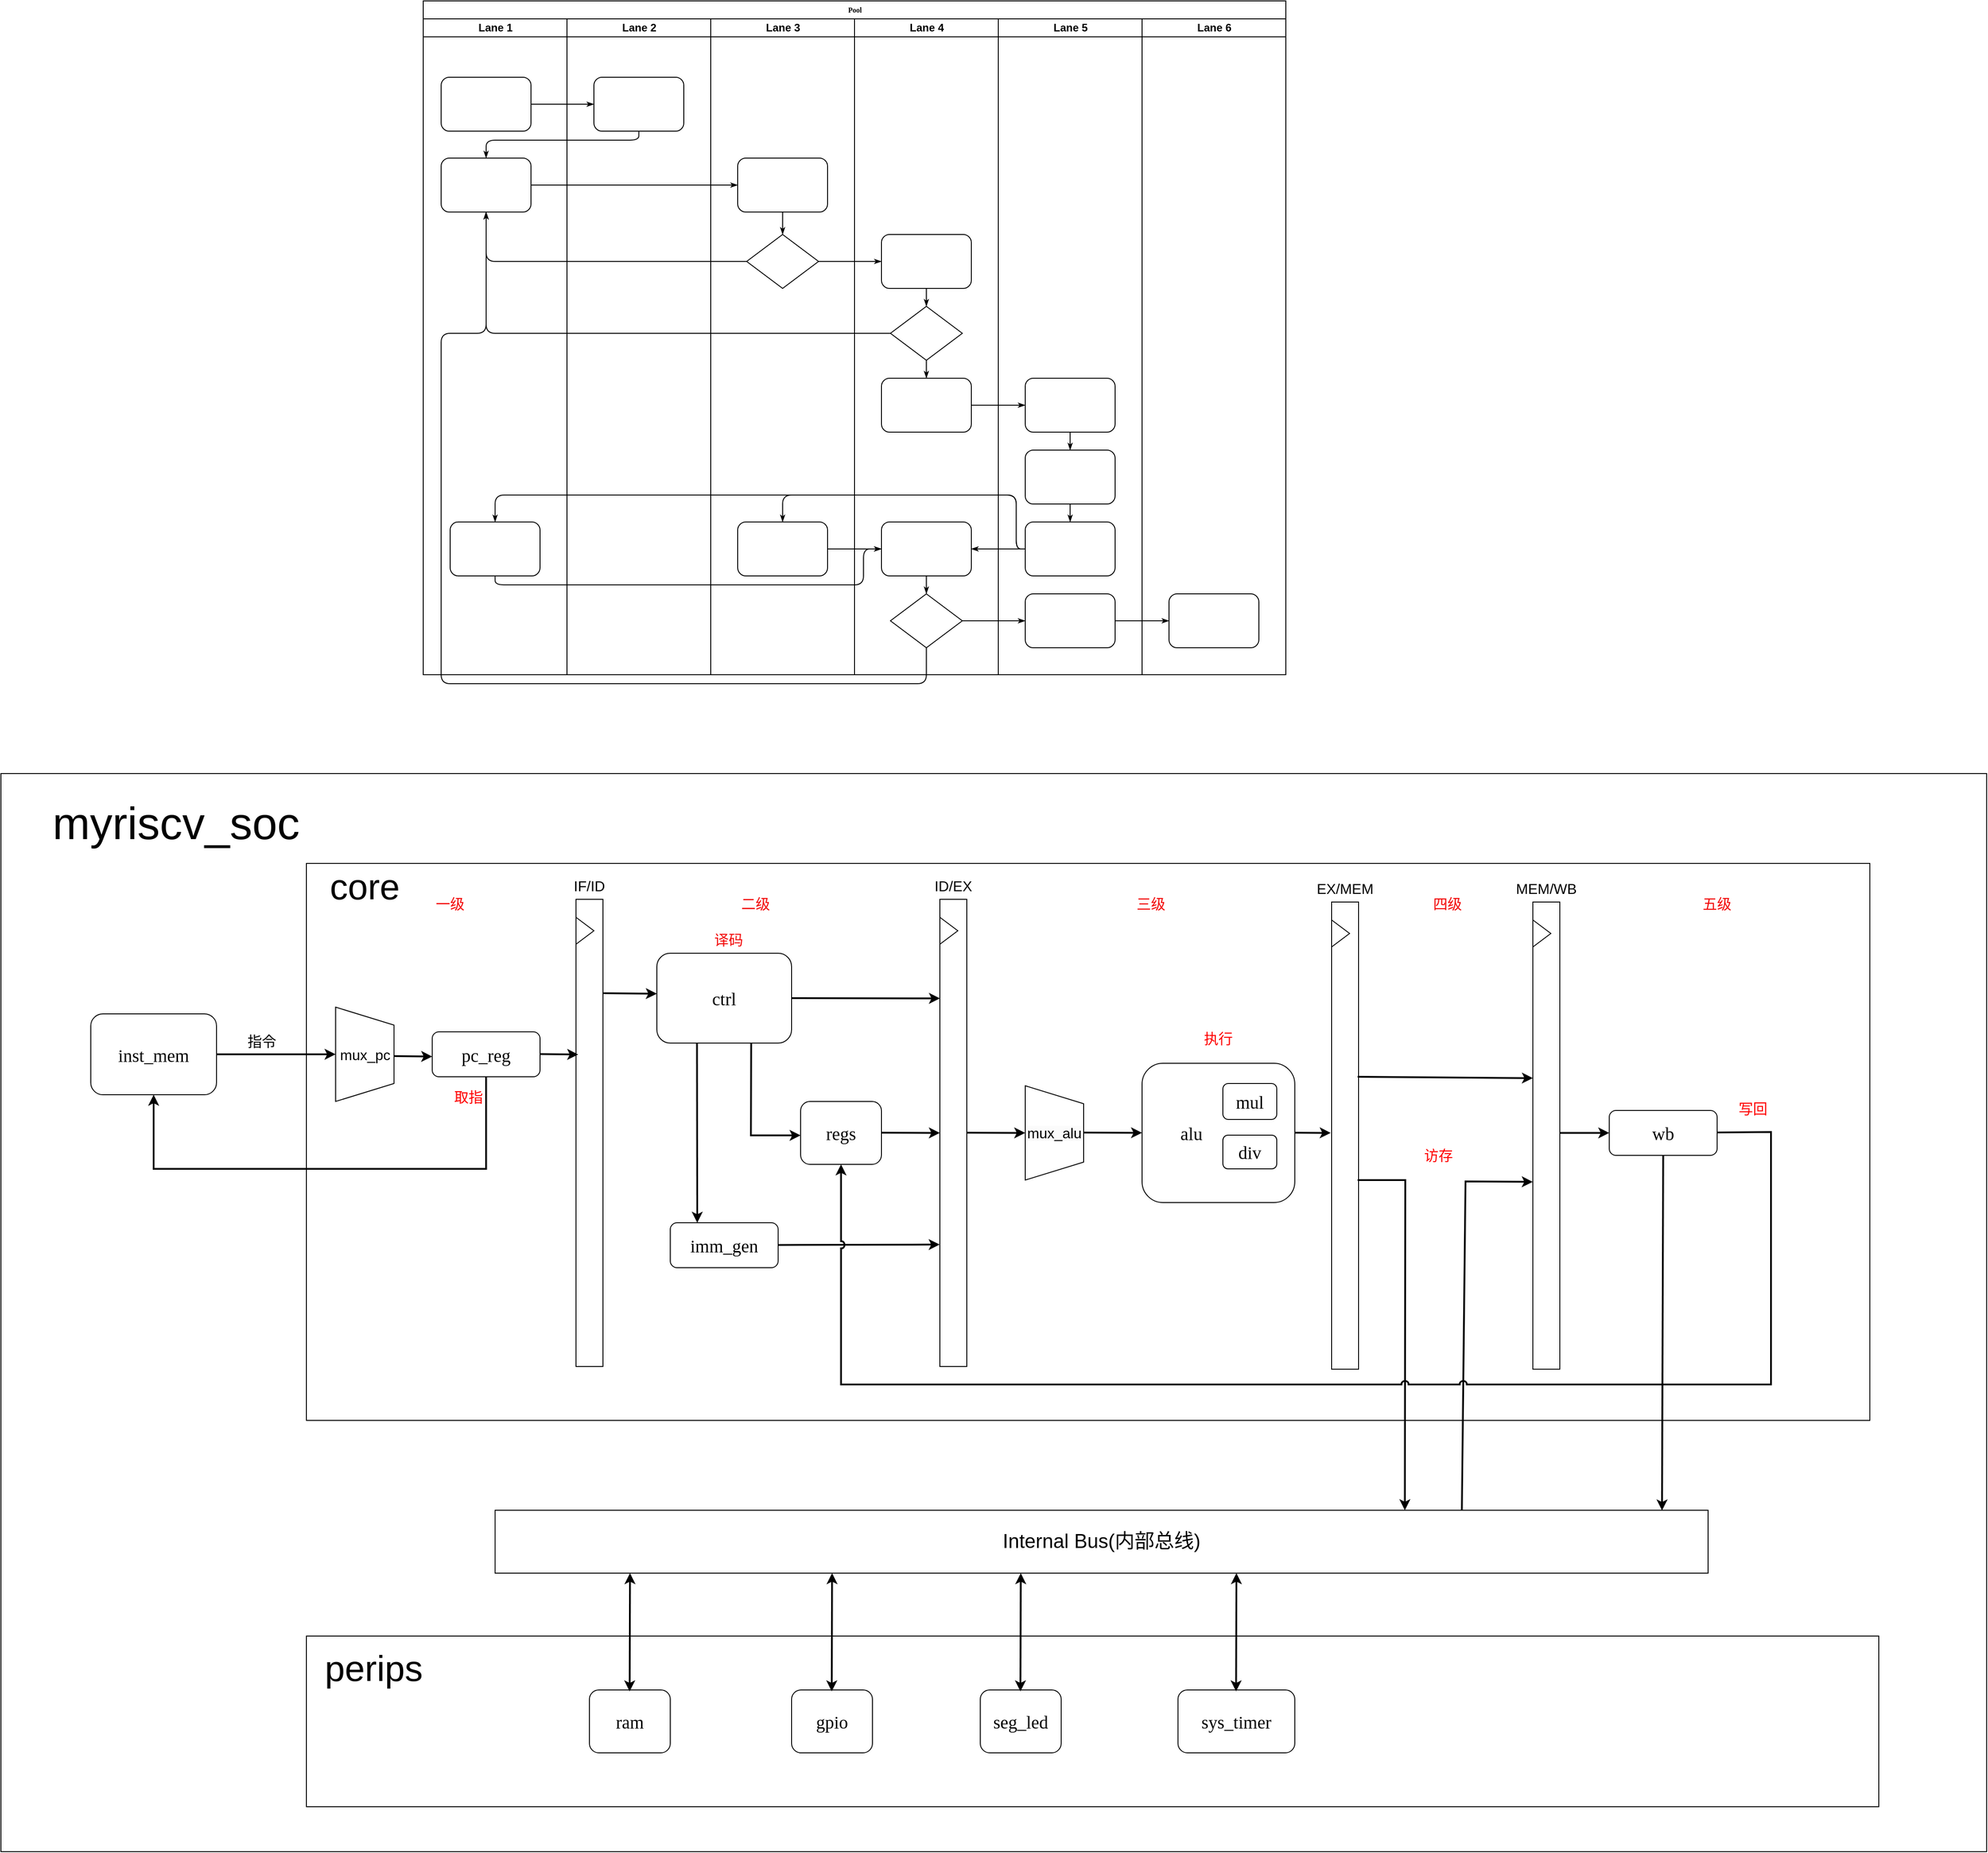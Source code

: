 <mxfile version="26.0.16">
  <diagram name="Page-1" id="74e2e168-ea6b-b213-b513-2b3c1d86103e">
    <mxGraphModel dx="3977" dy="1347" grid="1" gridSize="10" guides="1" tooltips="1" connect="1" arrows="1" fold="1" page="1" pageScale="1" pageWidth="1100" pageHeight="850" background="none" math="0" shadow="0">
      <root>
        <mxCell id="0" />
        <mxCell id="1" parent="0" />
        <mxCell id="OUA0AcJGbYs-MMzuFjE5-98" value="" style="rounded=0;whiteSpace=wrap;html=1;" vertex="1" parent="1">
          <mxGeometry x="-420" y="910" width="2210" height="1200" as="geometry" />
        </mxCell>
        <mxCell id="OUA0AcJGbYs-MMzuFjE5-2" value="" style="rounded=0;whiteSpace=wrap;html=1;" vertex="1" parent="1">
          <mxGeometry x="-80" y="1010" width="1740" height="620" as="geometry" />
        </mxCell>
        <mxCell id="77e6c97f196da883-1" value="Pool" style="swimlane;html=1;childLayout=stackLayout;startSize=20;rounded=0;shadow=0;labelBackgroundColor=none;strokeWidth=1;fontFamily=Verdana;fontSize=8;align=center;" parent="1" vertex="1">
          <mxGeometry x="50" y="50" width="960" height="750" as="geometry" />
        </mxCell>
        <mxCell id="77e6c97f196da883-2" value="Lane 1" style="swimlane;html=1;startSize=20;" parent="77e6c97f196da883-1" vertex="1">
          <mxGeometry y="20" width="160" height="730" as="geometry" />
        </mxCell>
        <mxCell id="77e6c97f196da883-8" value="" style="rounded=1;whiteSpace=wrap;html=1;shadow=0;labelBackgroundColor=none;strokeWidth=1;fontFamily=Verdana;fontSize=8;align=center;" parent="77e6c97f196da883-2" vertex="1">
          <mxGeometry x="20" y="65" width="100" height="60" as="geometry" />
        </mxCell>
        <mxCell id="77e6c97f196da883-9" value="" style="rounded=1;whiteSpace=wrap;html=1;shadow=0;labelBackgroundColor=none;strokeWidth=1;fontFamily=Verdana;fontSize=8;align=center;" parent="77e6c97f196da883-2" vertex="1">
          <mxGeometry x="20" y="155" width="100" height="60" as="geometry" />
        </mxCell>
        <mxCell id="77e6c97f196da883-10" value="" style="rounded=1;whiteSpace=wrap;html=1;shadow=0;labelBackgroundColor=none;strokeWidth=1;fontFamily=Verdana;fontSize=8;align=center;" parent="77e6c97f196da883-2" vertex="1">
          <mxGeometry x="30" y="560" width="100" height="60" as="geometry" />
        </mxCell>
        <mxCell id="77e6c97f196da883-26" style="edgeStyle=orthogonalEdgeStyle;rounded=1;html=1;labelBackgroundColor=none;startArrow=none;startFill=0;startSize=5;endArrow=classicThin;endFill=1;endSize=5;jettySize=auto;orthogonalLoop=1;strokeWidth=1;fontFamily=Verdana;fontSize=8" parent="77e6c97f196da883-1" source="77e6c97f196da883-8" target="77e6c97f196da883-11" edge="1">
          <mxGeometry relative="1" as="geometry" />
        </mxCell>
        <mxCell id="77e6c97f196da883-27" style="edgeStyle=orthogonalEdgeStyle;rounded=1;html=1;labelBackgroundColor=none;startArrow=none;startFill=0;startSize=5;endArrow=classicThin;endFill=1;endSize=5;jettySize=auto;orthogonalLoop=1;strokeWidth=1;fontFamily=Verdana;fontSize=8" parent="77e6c97f196da883-1" source="77e6c97f196da883-11" target="77e6c97f196da883-9" edge="1">
          <mxGeometry relative="1" as="geometry">
            <Array as="points">
              <mxPoint x="240" y="155" />
              <mxPoint x="70" y="155" />
            </Array>
          </mxGeometry>
        </mxCell>
        <mxCell id="77e6c97f196da883-28" style="edgeStyle=orthogonalEdgeStyle;rounded=1;html=1;labelBackgroundColor=none;startArrow=none;startFill=0;startSize=5;endArrow=classicThin;endFill=1;endSize=5;jettySize=auto;orthogonalLoop=1;strokeWidth=1;fontFamily=Verdana;fontSize=8" parent="77e6c97f196da883-1" source="77e6c97f196da883-9" target="77e6c97f196da883-12" edge="1">
          <mxGeometry relative="1" as="geometry" />
        </mxCell>
        <mxCell id="77e6c97f196da883-30" style="edgeStyle=orthogonalEdgeStyle;rounded=1;html=1;labelBackgroundColor=none;startArrow=none;startFill=0;startSize=5;endArrow=classicThin;endFill=1;endSize=5;jettySize=auto;orthogonalLoop=1;strokeWidth=1;fontFamily=Verdana;fontSize=8" parent="77e6c97f196da883-1" source="77e6c97f196da883-13" target="77e6c97f196da883-9" edge="1">
          <mxGeometry relative="1" as="geometry" />
        </mxCell>
        <mxCell id="77e6c97f196da883-31" style="edgeStyle=orthogonalEdgeStyle;rounded=1;html=1;labelBackgroundColor=none;startArrow=none;startFill=0;startSize=5;endArrow=classicThin;endFill=1;endSize=5;jettySize=auto;orthogonalLoop=1;strokeWidth=1;fontFamily=Verdana;fontSize=8" parent="77e6c97f196da883-1" source="77e6c97f196da883-16" target="77e6c97f196da883-9" edge="1">
          <mxGeometry relative="1" as="geometry" />
        </mxCell>
        <mxCell id="77e6c97f196da883-32" style="edgeStyle=orthogonalEdgeStyle;rounded=1;html=1;labelBackgroundColor=none;startArrow=none;startFill=0;startSize=5;endArrow=classicThin;endFill=1;endSize=5;jettySize=auto;orthogonalLoop=1;strokeWidth=1;fontFamily=Verdana;fontSize=8" parent="77e6c97f196da883-1" source="77e6c97f196da883-20" target="77e6c97f196da883-9" edge="1">
          <mxGeometry relative="1" as="geometry">
            <Array as="points">
              <mxPoint x="560" y="760" />
              <mxPoint x="20" y="760" />
              <mxPoint x="20" y="370" />
              <mxPoint x="70" y="370" />
            </Array>
          </mxGeometry>
        </mxCell>
        <mxCell id="77e6c97f196da883-33" style="edgeStyle=orthogonalEdgeStyle;rounded=1;html=1;labelBackgroundColor=none;startArrow=none;startFill=0;startSize=5;endArrow=classicThin;endFill=1;endSize=5;jettySize=auto;orthogonalLoop=1;strokeWidth=1;fontFamily=Verdana;fontSize=8" parent="77e6c97f196da883-1" source="77e6c97f196da883-13" target="77e6c97f196da883-15" edge="1">
          <mxGeometry relative="1" as="geometry" />
        </mxCell>
        <mxCell id="77e6c97f196da883-39" style="edgeStyle=orthogonalEdgeStyle;rounded=1;html=1;labelBackgroundColor=none;startArrow=none;startFill=0;startSize=5;endArrow=classicThin;endFill=1;endSize=5;jettySize=auto;orthogonalLoop=1;strokeWidth=1;fontFamily=Verdana;fontSize=8" parent="77e6c97f196da883-1" source="77e6c97f196da883-20" target="77e6c97f196da883-23" edge="1">
          <mxGeometry relative="1" as="geometry" />
        </mxCell>
        <mxCell id="77e6c97f196da883-40" style="edgeStyle=orthogonalEdgeStyle;rounded=1;html=1;labelBackgroundColor=none;startArrow=none;startFill=0;startSize=5;endArrow=classicThin;endFill=1;endSize=5;jettySize=auto;orthogonalLoop=1;strokeWidth=1;fontFamily=Verdana;fontSize=8" parent="77e6c97f196da883-1" source="77e6c97f196da883-23" target="77e6c97f196da883-24" edge="1">
          <mxGeometry relative="1" as="geometry" />
        </mxCell>
        <mxCell id="107ba76e4e335f99-1" style="edgeStyle=orthogonalEdgeStyle;rounded=1;html=1;labelBackgroundColor=none;startArrow=none;startFill=0;startSize=5;endArrow=classicThin;endFill=1;endSize=5;jettySize=auto;orthogonalLoop=1;strokeWidth=1;fontFamily=Verdana;fontSize=8" parent="77e6c97f196da883-1" source="77e6c97f196da883-17" target="77e6c97f196da883-18" edge="1">
          <mxGeometry relative="1" as="geometry" />
        </mxCell>
        <mxCell id="107ba76e4e335f99-2" style="edgeStyle=orthogonalEdgeStyle;rounded=1;html=1;labelBackgroundColor=none;startArrow=none;startFill=0;startSize=5;endArrow=classicThin;endFill=1;endSize=5;jettySize=auto;orthogonalLoop=1;strokeWidth=1;fontFamily=Verdana;fontSize=8" parent="77e6c97f196da883-1" source="77e6c97f196da883-22" target="77e6c97f196da883-14" edge="1">
          <mxGeometry relative="1" as="geometry">
            <Array as="points">
              <mxPoint x="660" y="610" />
              <mxPoint x="660" y="550" />
              <mxPoint x="400" y="550" />
            </Array>
          </mxGeometry>
        </mxCell>
        <mxCell id="107ba76e4e335f99-3" style="edgeStyle=orthogonalEdgeStyle;rounded=1;html=1;labelBackgroundColor=none;startArrow=none;startFill=0;startSize=5;endArrow=classicThin;endFill=1;endSize=5;jettySize=auto;orthogonalLoop=1;strokeColor=#000000;strokeWidth=1;fontFamily=Verdana;fontSize=8;fontColor=#000000;" parent="77e6c97f196da883-1" source="77e6c97f196da883-22" target="77e6c97f196da883-19" edge="1">
          <mxGeometry relative="1" as="geometry" />
        </mxCell>
        <mxCell id="107ba76e4e335f99-4" style="edgeStyle=orthogonalEdgeStyle;rounded=1;html=1;labelBackgroundColor=none;startArrow=none;startFill=0;startSize=5;endArrow=classicThin;endFill=1;endSize=5;jettySize=auto;orthogonalLoop=1;strokeWidth=1;fontFamily=Verdana;fontSize=8" parent="77e6c97f196da883-1" source="77e6c97f196da883-22" target="77e6c97f196da883-10" edge="1">
          <mxGeometry relative="1" as="geometry">
            <Array as="points">
              <mxPoint x="660" y="610" />
              <mxPoint x="660" y="550" />
              <mxPoint x="80" y="550" />
            </Array>
          </mxGeometry>
        </mxCell>
        <mxCell id="107ba76e4e335f99-5" style="edgeStyle=orthogonalEdgeStyle;rounded=1;html=1;labelBackgroundColor=none;startArrow=none;startFill=0;startSize=5;endArrow=classicThin;endFill=1;endSize=5;jettySize=auto;orthogonalLoop=1;strokeWidth=1;fontFamily=Verdana;fontSize=8" parent="77e6c97f196da883-1" source="77e6c97f196da883-10" target="77e6c97f196da883-19" edge="1">
          <mxGeometry relative="1" as="geometry">
            <Array as="points">
              <mxPoint x="80" y="650" />
              <mxPoint x="490" y="650" />
              <mxPoint x="490" y="610" />
            </Array>
          </mxGeometry>
        </mxCell>
        <mxCell id="107ba76e4e335f99-6" style="edgeStyle=orthogonalEdgeStyle;rounded=1;html=1;labelBackgroundColor=none;startArrow=none;startFill=0;startSize=5;endArrow=classicThin;endFill=1;endSize=5;jettySize=auto;orthogonalLoop=1;strokeWidth=1;fontFamily=Verdana;fontSize=8" parent="77e6c97f196da883-1" source="77e6c97f196da883-14" target="77e6c97f196da883-19" edge="1">
          <mxGeometry relative="1" as="geometry" />
        </mxCell>
        <mxCell id="77e6c97f196da883-3" value="Lane 2" style="swimlane;html=1;startSize=20;" parent="77e6c97f196da883-1" vertex="1">
          <mxGeometry x="160" y="20" width="160" height="730" as="geometry" />
        </mxCell>
        <mxCell id="77e6c97f196da883-11" value="" style="rounded=1;whiteSpace=wrap;html=1;shadow=0;labelBackgroundColor=none;strokeWidth=1;fontFamily=Verdana;fontSize=8;align=center;" parent="77e6c97f196da883-3" vertex="1">
          <mxGeometry x="30" y="65" width="100" height="60" as="geometry" />
        </mxCell>
        <mxCell id="77e6c97f196da883-4" value="Lane 3" style="swimlane;html=1;startSize=20;" parent="77e6c97f196da883-1" vertex="1">
          <mxGeometry x="320" y="20" width="160" height="730" as="geometry" />
        </mxCell>
        <mxCell id="77e6c97f196da883-12" value="" style="rounded=1;whiteSpace=wrap;html=1;shadow=0;labelBackgroundColor=none;strokeWidth=1;fontFamily=Verdana;fontSize=8;align=center;" parent="77e6c97f196da883-4" vertex="1">
          <mxGeometry x="30" y="155" width="100" height="60" as="geometry" />
        </mxCell>
        <mxCell id="77e6c97f196da883-13" value="" style="rhombus;whiteSpace=wrap;html=1;rounded=0;shadow=0;labelBackgroundColor=none;strokeWidth=1;fontFamily=Verdana;fontSize=8;align=center;" parent="77e6c97f196da883-4" vertex="1">
          <mxGeometry x="40" y="240" width="80" height="60" as="geometry" />
        </mxCell>
        <mxCell id="77e6c97f196da883-14" value="" style="rounded=1;whiteSpace=wrap;html=1;shadow=0;labelBackgroundColor=none;strokeWidth=1;fontFamily=Verdana;fontSize=8;align=center;" parent="77e6c97f196da883-4" vertex="1">
          <mxGeometry x="30" y="560" width="100" height="60" as="geometry" />
        </mxCell>
        <mxCell id="77e6c97f196da883-29" style="edgeStyle=orthogonalEdgeStyle;rounded=1;html=1;labelBackgroundColor=none;startArrow=none;startFill=0;startSize=5;endArrow=classicThin;endFill=1;endSize=5;jettySize=auto;orthogonalLoop=1;strokeWidth=1;fontFamily=Verdana;fontSize=8" parent="77e6c97f196da883-4" source="77e6c97f196da883-12" target="77e6c97f196da883-13" edge="1">
          <mxGeometry relative="1" as="geometry" />
        </mxCell>
        <mxCell id="77e6c97f196da883-5" value="Lane 4" style="swimlane;html=1;startSize=20;" parent="77e6c97f196da883-1" vertex="1">
          <mxGeometry x="480" y="20" width="160" height="730" as="geometry" />
        </mxCell>
        <mxCell id="77e6c97f196da883-15" value="" style="rounded=1;whiteSpace=wrap;html=1;shadow=0;labelBackgroundColor=none;strokeWidth=1;fontFamily=Verdana;fontSize=8;align=center;" parent="77e6c97f196da883-5" vertex="1">
          <mxGeometry x="30" y="240" width="100" height="60" as="geometry" />
        </mxCell>
        <mxCell id="77e6c97f196da883-16" value="" style="rhombus;whiteSpace=wrap;html=1;rounded=0;shadow=0;labelBackgroundColor=none;strokeWidth=1;fontFamily=Verdana;fontSize=8;align=center;" parent="77e6c97f196da883-5" vertex="1">
          <mxGeometry x="40" y="320" width="80" height="60" as="geometry" />
        </mxCell>
        <mxCell id="77e6c97f196da883-17" value="" style="rounded=1;whiteSpace=wrap;html=1;shadow=0;labelBackgroundColor=none;strokeWidth=1;fontFamily=Verdana;fontSize=8;align=center;" parent="77e6c97f196da883-5" vertex="1">
          <mxGeometry x="30" y="400" width="100" height="60" as="geometry" />
        </mxCell>
        <mxCell id="77e6c97f196da883-19" value="" style="rounded=1;whiteSpace=wrap;html=1;shadow=0;labelBackgroundColor=none;strokeWidth=1;fontFamily=Verdana;fontSize=8;align=center;" parent="77e6c97f196da883-5" vertex="1">
          <mxGeometry x="30" y="560" width="100" height="60" as="geometry" />
        </mxCell>
        <mxCell id="77e6c97f196da883-20" value="" style="rhombus;whiteSpace=wrap;html=1;rounded=0;shadow=0;labelBackgroundColor=none;strokeWidth=1;fontFamily=Verdana;fontSize=8;align=center;" parent="77e6c97f196da883-5" vertex="1">
          <mxGeometry x="40" y="640" width="80" height="60" as="geometry" />
        </mxCell>
        <mxCell id="77e6c97f196da883-34" style="edgeStyle=orthogonalEdgeStyle;rounded=1;html=1;labelBackgroundColor=none;startArrow=none;startFill=0;startSize=5;endArrow=classicThin;endFill=1;endSize=5;jettySize=auto;orthogonalLoop=1;strokeColor=#000000;strokeWidth=1;fontFamily=Verdana;fontSize=8;fontColor=#000000;" parent="77e6c97f196da883-5" source="77e6c97f196da883-15" target="77e6c97f196da883-16" edge="1">
          <mxGeometry relative="1" as="geometry" />
        </mxCell>
        <mxCell id="77e6c97f196da883-35" style="edgeStyle=orthogonalEdgeStyle;rounded=1;html=1;labelBackgroundColor=none;startArrow=none;startFill=0;startSize=5;endArrow=classicThin;endFill=1;endSize=5;jettySize=auto;orthogonalLoop=1;strokeWidth=1;fontFamily=Verdana;fontSize=8" parent="77e6c97f196da883-5" source="77e6c97f196da883-16" target="77e6c97f196da883-17" edge="1">
          <mxGeometry relative="1" as="geometry" />
        </mxCell>
        <mxCell id="77e6c97f196da883-36" style="edgeStyle=orthogonalEdgeStyle;rounded=1;html=1;labelBackgroundColor=none;startArrow=none;startFill=0;startSize=5;endArrow=classicThin;endFill=1;endSize=5;jettySize=auto;orthogonalLoop=1;strokeWidth=1;fontFamily=Verdana;fontSize=8" parent="77e6c97f196da883-5" source="77e6c97f196da883-19" target="77e6c97f196da883-20" edge="1">
          <mxGeometry relative="1" as="geometry" />
        </mxCell>
        <mxCell id="77e6c97f196da883-6" value="Lane 5" style="swimlane;html=1;startSize=20;" parent="77e6c97f196da883-1" vertex="1">
          <mxGeometry x="640" y="20" width="160" height="730" as="geometry" />
        </mxCell>
        <mxCell id="77e6c97f196da883-18" value="" style="rounded=1;whiteSpace=wrap;html=1;shadow=0;labelBackgroundColor=none;strokeWidth=1;fontFamily=Verdana;fontSize=8;align=center;" parent="77e6c97f196da883-6" vertex="1">
          <mxGeometry x="30" y="400" width="100" height="60" as="geometry" />
        </mxCell>
        <mxCell id="77e6c97f196da883-21" value="" style="rounded=1;whiteSpace=wrap;html=1;shadow=0;labelBackgroundColor=none;strokeWidth=1;fontFamily=Verdana;fontSize=8;align=center;" parent="77e6c97f196da883-6" vertex="1">
          <mxGeometry x="30" y="480" width="100" height="60" as="geometry" />
        </mxCell>
        <mxCell id="77e6c97f196da883-22" value="" style="rounded=1;whiteSpace=wrap;html=1;shadow=0;labelBackgroundColor=none;strokeWidth=1;fontFamily=Verdana;fontSize=8;align=center;" parent="77e6c97f196da883-6" vertex="1">
          <mxGeometry x="30" y="560" width="100" height="60" as="geometry" />
        </mxCell>
        <mxCell id="77e6c97f196da883-23" value="" style="rounded=1;whiteSpace=wrap;html=1;shadow=0;labelBackgroundColor=none;strokeWidth=1;fontFamily=Verdana;fontSize=8;align=center;" parent="77e6c97f196da883-6" vertex="1">
          <mxGeometry x="30" y="640" width="100" height="60" as="geometry" />
        </mxCell>
        <mxCell id="77e6c97f196da883-37" style="edgeStyle=orthogonalEdgeStyle;rounded=1;html=1;labelBackgroundColor=none;startArrow=none;startFill=0;startSize=5;endArrow=classicThin;endFill=1;endSize=5;jettySize=auto;orthogonalLoop=1;strokeWidth=1;fontFamily=Verdana;fontSize=8" parent="77e6c97f196da883-6" source="77e6c97f196da883-18" target="77e6c97f196da883-21" edge="1">
          <mxGeometry relative="1" as="geometry" />
        </mxCell>
        <mxCell id="77e6c97f196da883-38" style="edgeStyle=orthogonalEdgeStyle;rounded=1;html=1;labelBackgroundColor=none;startArrow=none;startFill=0;startSize=5;endArrow=classicThin;endFill=1;endSize=5;jettySize=auto;orthogonalLoop=1;strokeWidth=1;fontFamily=Verdana;fontSize=8" parent="77e6c97f196da883-6" source="77e6c97f196da883-21" target="77e6c97f196da883-22" edge="1">
          <mxGeometry relative="1" as="geometry" />
        </mxCell>
        <mxCell id="77e6c97f196da883-7" value="Lane 6" style="swimlane;html=1;startSize=20;" parent="77e6c97f196da883-1" vertex="1">
          <mxGeometry x="800" y="20" width="160" height="730" as="geometry" />
        </mxCell>
        <mxCell id="77e6c97f196da883-24" value="" style="rounded=1;whiteSpace=wrap;html=1;shadow=0;labelBackgroundColor=none;strokeWidth=1;fontFamily=Verdana;fontSize=8;align=center;" parent="77e6c97f196da883-7" vertex="1">
          <mxGeometry x="30" y="640" width="100" height="60" as="geometry" />
        </mxCell>
        <mxCell id="OUA0AcJGbYs-MMzuFjE5-1" value="&lt;font style=&quot;font-size: 20px;&quot;&gt;alu&amp;nbsp; &amp;nbsp; &amp;nbsp; &amp;nbsp; &amp;nbsp; &amp;nbsp;&amp;nbsp;&lt;/font&gt;" style="rounded=1;whiteSpace=wrap;html=1;shadow=0;labelBackgroundColor=none;strokeWidth=1;fontFamily=Verdana;fontSize=8;align=center;" vertex="1" parent="1">
          <mxGeometry x="850" y="1232.5" width="170" height="155" as="geometry" />
        </mxCell>
        <mxCell id="OUA0AcJGbYs-MMzuFjE5-3" value="&lt;font&gt;core&lt;/font&gt;" style="text;html=1;align=center;verticalAlign=middle;whiteSpace=wrap;rounded=0;fontSize=40;" vertex="1" parent="1">
          <mxGeometry x="-70" y="1020" width="110" height="30" as="geometry" />
        </mxCell>
        <mxCell id="OUA0AcJGbYs-MMzuFjE5-4" value="&lt;font style=&quot;font-size: 20px;&quot;&gt;ctrl&lt;/font&gt;" style="rounded=1;whiteSpace=wrap;html=1;shadow=0;labelBackgroundColor=none;strokeWidth=1;fontFamily=Verdana;fontSize=8;align=center;" vertex="1" parent="1">
          <mxGeometry x="310" y="1110" width="150" height="100" as="geometry" />
        </mxCell>
        <mxCell id="OUA0AcJGbYs-MMzuFjE5-5" value="&lt;font style=&quot;font-size: 20px;&quot;&gt;imm_gen&lt;/font&gt;" style="rounded=1;whiteSpace=wrap;html=1;shadow=0;labelBackgroundColor=none;strokeWidth=1;fontFamily=Verdana;fontSize=8;align=center;" vertex="1" parent="1">
          <mxGeometry x="325" y="1410" width="120" height="50" as="geometry" />
        </mxCell>
        <mxCell id="OUA0AcJGbYs-MMzuFjE5-6" value="&lt;font style=&quot;font-size: 20px;&quot;&gt;inst_mem&lt;/font&gt;" style="rounded=1;whiteSpace=wrap;html=1;shadow=0;labelBackgroundColor=none;strokeWidth=1;fontFamily=Verdana;fontSize=8;align=center;" vertex="1" parent="1">
          <mxGeometry x="-320" y="1177.5" width="140" height="90" as="geometry" />
        </mxCell>
        <mxCell id="OUA0AcJGbYs-MMzuFjE5-7" value="&lt;font style=&quot;font-size: 20px;&quot;&gt;pc_reg&lt;/font&gt;" style="rounded=1;whiteSpace=wrap;html=1;shadow=0;labelBackgroundColor=none;strokeWidth=1;fontFamily=Verdana;fontSize=8;align=center;" vertex="1" parent="1">
          <mxGeometry x="60" y="1197.5" width="120" height="50" as="geometry" />
        </mxCell>
        <mxCell id="OUA0AcJGbYs-MMzuFjE5-8" value="&lt;font style=&quot;font-size: 20px;&quot;&gt;regs&lt;/font&gt;" style="rounded=1;whiteSpace=wrap;html=1;shadow=0;labelBackgroundColor=none;strokeWidth=1;fontFamily=Verdana;fontSize=8;align=center;" vertex="1" parent="1">
          <mxGeometry x="470" y="1275" width="90" height="70" as="geometry" />
        </mxCell>
        <mxCell id="OUA0AcJGbYs-MMzuFjE5-9" value="&lt;font style=&quot;font-size: 20px;&quot;&gt;wb&lt;/font&gt;" style="rounded=1;whiteSpace=wrap;html=1;shadow=0;labelBackgroundColor=none;strokeWidth=1;fontFamily=Verdana;fontSize=8;align=center;" vertex="1" parent="1">
          <mxGeometry x="1370" y="1285" width="120" height="50" as="geometry" />
        </mxCell>
        <mxCell id="OUA0AcJGbYs-MMzuFjE5-11" value="&lt;font style=&quot;font-size: 16px;&quot;&gt;&lt;span style=&quot;color: rgb(0, 0, 0); font-family: Helvetica; font-style: normal; font-variant-ligatures: normal; font-variant-caps: normal; font-weight: 400; letter-spacing: normal; orphans: 2; text-align: center; text-indent: 0px; text-transform: none; widows: 2; word-spacing: 0px; -webkit-text-stroke-width: 0px; white-space: normal; text-decoration-thickness: initial; text-decoration-style: initial; text-decoration-color: initial; float: none; display: inline !important;&quot;&gt;mux_pc&lt;/span&gt;&lt;/font&gt;" style="shape=trapezoid;perimeter=trapezoidPerimeter;whiteSpace=wrap;html=1;fixedSize=1;direction=south;" vertex="1" parent="1">
          <mxGeometry x="-47.5" y="1170" width="65" height="105" as="geometry" />
        </mxCell>
        <mxCell id="OUA0AcJGbYs-MMzuFjE5-12" value="&lt;font style=&quot;font-size: 16px;&quot;&gt;&lt;span style=&quot;color: rgb(0, 0, 0); font-family: Helvetica; font-style: normal; font-variant-ligatures: normal; font-variant-caps: normal; font-weight: 400; letter-spacing: normal; orphans: 2; text-align: center; text-indent: 0px; text-transform: none; widows: 2; word-spacing: 0px; -webkit-text-stroke-width: 0px; white-space: normal; background-color: rgb(251, 251, 251); text-decoration-thickness: initial; text-decoration-style: initial; text-decoration-color: initial; float: none; display: inline !important;&quot;&gt;mux_alu&lt;/span&gt;&lt;/font&gt;" style="shape=trapezoid;perimeter=trapezoidPerimeter;whiteSpace=wrap;html=1;fixedSize=1;direction=south;" vertex="1" parent="1">
          <mxGeometry x="720" y="1257.5" width="65" height="105" as="geometry" />
        </mxCell>
        <mxCell id="OUA0AcJGbYs-MMzuFjE5-15" value="&lt;font style=&quot;font-size: 20px;&quot;&gt;mul&lt;/font&gt;" style="rounded=1;whiteSpace=wrap;html=1;shadow=0;labelBackgroundColor=none;strokeWidth=1;fontFamily=Verdana;fontSize=8;align=center;" vertex="1" parent="1">
          <mxGeometry x="940" y="1255" width="60" height="40" as="geometry" />
        </mxCell>
        <mxCell id="OUA0AcJGbYs-MMzuFjE5-16" value="&lt;font style=&quot;font-size: 20px;&quot;&gt;div&lt;/font&gt;" style="rounded=1;whiteSpace=wrap;html=1;shadow=0;labelBackgroundColor=none;strokeWidth=1;fontFamily=Verdana;fontSize=8;align=center;" vertex="1" parent="1">
          <mxGeometry x="940" y="1312.5" width="60" height="37.5" as="geometry" />
        </mxCell>
        <mxCell id="OUA0AcJGbYs-MMzuFjE5-31" value="" style="endArrow=none;html=1;rounded=0;verticalAlign=bottom;fillColor=none;labelBackgroundColor=none;strokeWidth=2;endFill=0;exitX=0.5;exitY=1;exitDx=0;exitDy=0;entryX=0.5;entryY=1;entryDx=0;entryDy=0;startArrow=classic;startFill=1;" edge="1" parent="1" source="OUA0AcJGbYs-MMzuFjE5-6" target="OUA0AcJGbYs-MMzuFjE5-7">
          <mxGeometry width="50" height="50" relative="1" as="geometry">
            <mxPoint x="-220" y="1390.43" as="sourcePoint" />
            <mxPoint x="117" y="1349" as="targetPoint" />
            <mxPoint as="offset" />
            <Array as="points">
              <mxPoint x="-250" y="1350" />
              <mxPoint x="120" y="1350" />
            </Array>
          </mxGeometry>
        </mxCell>
        <mxCell id="OUA0AcJGbYs-MMzuFjE5-32" value="&lt;font style=&quot;color: rgb(255, 0, 0);&quot;&gt;取指&lt;/font&gt;" style="edgeLabel;html=1;align=center;verticalAlign=middle;resizable=0;points=[];fontSize=16;" vertex="1" connectable="0" parent="OUA0AcJGbYs-MMzuFjE5-31">
          <mxGeometry x="0.22" relative="1" as="geometry">
            <mxPoint x="94" y="-80" as="offset" />
          </mxGeometry>
        </mxCell>
        <mxCell id="OUA0AcJGbYs-MMzuFjE5-33" value="" style="endArrow=none;html=1;rounded=0;verticalAlign=bottom;fillColor=none;labelBackgroundColor=none;strokeWidth=2;endFill=0;exitX=0.5;exitY=1;exitDx=0;exitDy=0;entryX=1;entryY=0.5;entryDx=0;entryDy=0;startArrow=classic;startFill=1;" edge="1" parent="1" source="OUA0AcJGbYs-MMzuFjE5-11" target="OUA0AcJGbYs-MMzuFjE5-6">
          <mxGeometry width="50" height="50" relative="1" as="geometry">
            <mxPoint x="-240" y="1278" as="sourcePoint" />
            <mxPoint x="130" y="1258" as="targetPoint" />
            <mxPoint as="offset" />
            <Array as="points" />
          </mxGeometry>
        </mxCell>
        <mxCell id="OUA0AcJGbYs-MMzuFjE5-37" value="&lt;font style=&quot;font-size: 16px;&quot;&gt;指令&lt;/font&gt;" style="edgeLabel;html=1;align=center;verticalAlign=middle;resizable=0;points=[];" vertex="1" connectable="0" parent="OUA0AcJGbYs-MMzuFjE5-33">
          <mxGeometry x="0.411" relative="1" as="geometry">
            <mxPoint x="11" y="-15" as="offset" />
          </mxGeometry>
        </mxCell>
        <mxCell id="OUA0AcJGbYs-MMzuFjE5-35" value="" style="endArrow=none;html=1;rounded=0;verticalAlign=bottom;fillColor=none;labelBackgroundColor=none;strokeWidth=2;endFill=0;entryX=1;entryY=0.5;entryDx=0;entryDy=0;startArrow=classic;startFill=1;" edge="1" parent="1">
          <mxGeometry width="50" height="50" relative="1" as="geometry">
            <mxPoint x="60" y="1225" as="sourcePoint" />
            <mxPoint x="17.5" y="1224.52" as="targetPoint" />
            <mxPoint as="offset" />
            <Array as="points" />
          </mxGeometry>
        </mxCell>
        <mxCell id="OUA0AcJGbYs-MMzuFjE5-39" value="" style="group" vertex="1" connectable="0" parent="1">
          <mxGeometry x="205" y="1020" width="60" height="550" as="geometry" />
        </mxCell>
        <mxCell id="OUA0AcJGbYs-MMzuFjE5-21" value="" style="group" vertex="1" connectable="0" parent="OUA0AcJGbYs-MMzuFjE5-39">
          <mxGeometry x="15" y="30" width="30" height="520" as="geometry" />
        </mxCell>
        <mxCell id="OUA0AcJGbYs-MMzuFjE5-18" value="" style="rounded=0;whiteSpace=wrap;html=1;" vertex="1" parent="OUA0AcJGbYs-MMzuFjE5-21">
          <mxGeometry width="30" height="520" as="geometry" />
        </mxCell>
        <mxCell id="OUA0AcJGbYs-MMzuFjE5-19" value="" style="triangle;whiteSpace=wrap;html=1;" vertex="1" parent="OUA0AcJGbYs-MMzuFjE5-21">
          <mxGeometry y="20" width="20" height="30" as="geometry" />
        </mxCell>
        <mxCell id="OUA0AcJGbYs-MMzuFjE5-38" value="&lt;font style=&quot;font-size: 16px;&quot;&gt;IF/ID&lt;/font&gt;" style="text;html=1;align=center;verticalAlign=middle;whiteSpace=wrap;rounded=0;" vertex="1" parent="OUA0AcJGbYs-MMzuFjE5-39">
          <mxGeometry width="60" height="30" as="geometry" />
        </mxCell>
        <mxCell id="OUA0AcJGbYs-MMzuFjE5-40" value="" style="endArrow=none;html=1;rounded=0;verticalAlign=bottom;fillColor=none;labelBackgroundColor=none;strokeWidth=2;endFill=0;entryX=1;entryY=0.5;entryDx=0;entryDy=0;startArrow=classic;startFill=1;" edge="1" parent="1">
          <mxGeometry width="50" height="50" relative="1" as="geometry">
            <mxPoint x="222.5" y="1222.74" as="sourcePoint" />
            <mxPoint x="180" y="1222.26" as="targetPoint" />
            <mxPoint as="offset" />
            <Array as="points" />
          </mxGeometry>
        </mxCell>
        <mxCell id="OUA0AcJGbYs-MMzuFjE5-41" value="" style="endArrow=none;html=1;rounded=0;verticalAlign=bottom;fillColor=none;labelBackgroundColor=none;strokeWidth=2;endFill=0;entryX=1.022;entryY=0.201;entryDx=0;entryDy=0;startArrow=classic;startFill=1;entryPerimeter=0;" edge="1" parent="1" target="OUA0AcJGbYs-MMzuFjE5-18">
          <mxGeometry width="50" height="50" relative="1" as="geometry">
            <mxPoint x="310" y="1155.06" as="sourcePoint" />
            <mxPoint x="267.5" y="1154.58" as="targetPoint" />
            <mxPoint as="offset" />
            <Array as="points" />
          </mxGeometry>
        </mxCell>
        <mxCell id="OUA0AcJGbYs-MMzuFjE5-43" value="" style="endArrow=none;html=1;rounded=0;verticalAlign=bottom;fillColor=none;labelBackgroundColor=none;strokeWidth=2;endFill=0;entryX=0.298;entryY=0.995;entryDx=0;entryDy=0;startArrow=classic;startFill=1;entryPerimeter=0;exitX=0.25;exitY=0;exitDx=0;exitDy=0;" edge="1" parent="1" source="OUA0AcJGbYs-MMzuFjE5-5" target="OUA0AcJGbYs-MMzuFjE5-4">
          <mxGeometry width="50" height="50" relative="1" as="geometry">
            <mxPoint x="382.5" y="1300.48" as="sourcePoint" />
            <mxPoint x="340" y="1300" as="targetPoint" />
            <mxPoint as="offset" />
            <Array as="points" />
          </mxGeometry>
        </mxCell>
        <mxCell id="OUA0AcJGbYs-MMzuFjE5-44" value="" style="endArrow=none;html=1;rounded=0;verticalAlign=bottom;fillColor=none;labelBackgroundColor=none;strokeWidth=2;endFill=0;entryX=0.702;entryY=1.022;entryDx=0;entryDy=0;startArrow=classic;startFill=1;entryPerimeter=0;exitX=0.002;exitY=0.571;exitDx=0;exitDy=0;exitPerimeter=0;" edge="1" parent="1">
          <mxGeometry width="50" height="50" relative="1" as="geometry">
            <mxPoint x="470.0" y="1312.77" as="sourcePoint" />
            <mxPoint x="415.0" y="1210" as="targetPoint" />
            <mxPoint as="offset" />
            <Array as="points">
              <mxPoint x="414.7" y="1312.8" />
            </Array>
          </mxGeometry>
        </mxCell>
        <mxCell id="OUA0AcJGbYs-MMzuFjE5-45" value="" style="group" vertex="1" connectable="0" parent="1">
          <mxGeometry x="610" y="1020" width="60" height="550" as="geometry" />
        </mxCell>
        <mxCell id="OUA0AcJGbYs-MMzuFjE5-46" value="" style="group" vertex="1" connectable="0" parent="OUA0AcJGbYs-MMzuFjE5-45">
          <mxGeometry x="15" y="30" width="30" height="520" as="geometry" />
        </mxCell>
        <mxCell id="OUA0AcJGbYs-MMzuFjE5-47" value="" style="rounded=0;whiteSpace=wrap;html=1;" vertex="1" parent="OUA0AcJGbYs-MMzuFjE5-46">
          <mxGeometry width="30" height="520" as="geometry" />
        </mxCell>
        <mxCell id="OUA0AcJGbYs-MMzuFjE5-48" value="" style="triangle;whiteSpace=wrap;html=1;" vertex="1" parent="OUA0AcJGbYs-MMzuFjE5-46">
          <mxGeometry y="20" width="20" height="30" as="geometry" />
        </mxCell>
        <mxCell id="OUA0AcJGbYs-MMzuFjE5-49" value="&lt;font style=&quot;font-size: 16px;&quot;&gt;ID/EX&lt;/font&gt;" style="text;html=1;align=center;verticalAlign=middle;whiteSpace=wrap;rounded=0;" vertex="1" parent="OUA0AcJGbYs-MMzuFjE5-45">
          <mxGeometry width="60" height="30" as="geometry" />
        </mxCell>
        <mxCell id="OUA0AcJGbYs-MMzuFjE5-50" value="" style="endArrow=none;html=1;rounded=0;verticalAlign=bottom;fillColor=none;labelBackgroundColor=none;strokeWidth=2;endFill=0;entryX=1.022;entryY=0.201;entryDx=0;entryDy=0;startArrow=classic;startFill=1;entryPerimeter=0;exitX=0.003;exitY=0.212;exitDx=0;exitDy=0;exitPerimeter=0;" edge="1" parent="1" source="OUA0AcJGbYs-MMzuFjE5-47">
          <mxGeometry width="50" height="50" relative="1" as="geometry">
            <mxPoint x="519" y="1160.06" as="sourcePoint" />
            <mxPoint x="460" y="1160" as="targetPoint" />
            <mxPoint as="offset" />
            <Array as="points" />
          </mxGeometry>
        </mxCell>
        <mxCell id="OUA0AcJGbYs-MMzuFjE5-51" value="" style="endArrow=none;html=1;rounded=0;verticalAlign=bottom;fillColor=none;labelBackgroundColor=none;strokeWidth=2;endFill=0;entryX=1.022;entryY=0.201;entryDx=0;entryDy=0;startArrow=classic;startFill=1;entryPerimeter=0;exitX=0;exitY=0.5;exitDx=0;exitDy=0;" edge="1" parent="1" source="OUA0AcJGbYs-MMzuFjE5-47">
          <mxGeometry width="50" height="50" relative="1" as="geometry">
            <mxPoint x="619" y="1309.86" as="sourcePoint" />
            <mxPoint x="560" y="1309.8" as="targetPoint" />
            <mxPoint as="offset" />
            <Array as="points" />
          </mxGeometry>
        </mxCell>
        <mxCell id="OUA0AcJGbYs-MMzuFjE5-52" value="" style="endArrow=none;html=1;rounded=0;verticalAlign=bottom;fillColor=none;labelBackgroundColor=none;strokeWidth=2;endFill=0;entryX=1.022;entryY=0.201;entryDx=0;entryDy=0;startArrow=classic;startFill=1;entryPerimeter=0;exitX=-0.006;exitY=0.739;exitDx=0;exitDy=0;exitPerimeter=0;" edge="1" parent="1" source="OUA0AcJGbYs-MMzuFjE5-47">
          <mxGeometry width="50" height="50" relative="1" as="geometry">
            <mxPoint x="504" y="1434.77" as="sourcePoint" />
            <mxPoint x="445" y="1434.71" as="targetPoint" />
            <mxPoint as="offset" />
            <Array as="points" />
          </mxGeometry>
        </mxCell>
        <mxCell id="OUA0AcJGbYs-MMzuFjE5-56" value="译码" style="text;html=1;align=center;verticalAlign=middle;whiteSpace=wrap;rounded=0;fontSize=16;fontColor=light-dark(#f20707, #ededed);" vertex="1" parent="1">
          <mxGeometry x="360" y="1080" width="60" height="30" as="geometry" />
        </mxCell>
        <mxCell id="OUA0AcJGbYs-MMzuFjE5-57" value="" style="endArrow=none;html=1;rounded=0;verticalAlign=bottom;fillColor=none;labelBackgroundColor=none;strokeWidth=2;endFill=0;entryX=1.022;entryY=0.201;entryDx=0;entryDy=0;startArrow=classic;startFill=1;entryPerimeter=0;exitX=0;exitY=0.5;exitDx=0;exitDy=0;" edge="1" parent="1">
          <mxGeometry width="50" height="50" relative="1" as="geometry">
            <mxPoint x="720" y="1310" as="sourcePoint" />
            <mxPoint x="655" y="1309.8" as="targetPoint" />
            <mxPoint as="offset" />
            <Array as="points" />
          </mxGeometry>
        </mxCell>
        <mxCell id="OUA0AcJGbYs-MMzuFjE5-58" value="" style="endArrow=none;html=1;rounded=0;verticalAlign=bottom;fillColor=none;labelBackgroundColor=none;strokeWidth=2;endFill=0;entryX=1.022;entryY=0.201;entryDx=0;entryDy=0;startArrow=classic;startFill=1;entryPerimeter=0;exitX=0;exitY=0.5;exitDx=0;exitDy=0;" edge="1" parent="1">
          <mxGeometry width="50" height="50" relative="1" as="geometry">
            <mxPoint x="850" y="1309.86" as="sourcePoint" />
            <mxPoint x="785" y="1309.66" as="targetPoint" />
            <mxPoint as="offset" />
            <Array as="points" />
          </mxGeometry>
        </mxCell>
        <mxCell id="OUA0AcJGbYs-MMzuFjE5-59" value="" style="endArrow=none;html=1;rounded=0;verticalAlign=bottom;fillColor=none;labelBackgroundColor=none;strokeWidth=2;endFill=0;entryX=1.022;entryY=0.201;entryDx=0;entryDy=0;startArrow=classic;startFill=1;entryPerimeter=0;" edge="1" parent="1">
          <mxGeometry width="50" height="50" relative="1" as="geometry">
            <mxPoint x="1060" y="1310" as="sourcePoint" />
            <mxPoint x="1020" y="1309.71" as="targetPoint" />
            <mxPoint as="offset" />
            <Array as="points" />
          </mxGeometry>
        </mxCell>
        <mxCell id="OUA0AcJGbYs-MMzuFjE5-60" value="" style="group" vertex="1" connectable="0" parent="1">
          <mxGeometry x="1046" y="1023" width="60" height="550" as="geometry" />
        </mxCell>
        <mxCell id="OUA0AcJGbYs-MMzuFjE5-61" value="" style="group" vertex="1" connectable="0" parent="OUA0AcJGbYs-MMzuFjE5-60">
          <mxGeometry x="15" y="30" width="30" height="520" as="geometry" />
        </mxCell>
        <mxCell id="OUA0AcJGbYs-MMzuFjE5-62" value="" style="rounded=0;whiteSpace=wrap;html=1;" vertex="1" parent="OUA0AcJGbYs-MMzuFjE5-61">
          <mxGeometry width="30" height="520" as="geometry" />
        </mxCell>
        <mxCell id="OUA0AcJGbYs-MMzuFjE5-63" value="" style="triangle;whiteSpace=wrap;html=1;" vertex="1" parent="OUA0AcJGbYs-MMzuFjE5-61">
          <mxGeometry y="20" width="20" height="30" as="geometry" />
        </mxCell>
        <mxCell id="OUA0AcJGbYs-MMzuFjE5-64" value="&lt;font style=&quot;font-size: 16px;&quot;&gt;EX/MEM&lt;/font&gt;" style="text;html=1;align=center;verticalAlign=middle;whiteSpace=wrap;rounded=0;" vertex="1" parent="OUA0AcJGbYs-MMzuFjE5-60">
          <mxGeometry width="60" height="30" as="geometry" />
        </mxCell>
        <mxCell id="OUA0AcJGbYs-MMzuFjE5-66" value="&lt;font style=&quot;color: rgb(255, 0, 0);&quot;&gt;执行&lt;/font&gt;" style="text;html=1;align=center;verticalAlign=middle;whiteSpace=wrap;rounded=0;fontSize=16;" vertex="1" parent="1">
          <mxGeometry x="905" y="1190" width="60" height="30" as="geometry" />
        </mxCell>
        <mxCell id="OUA0AcJGbYs-MMzuFjE5-67" value="&lt;font style=&quot;font-size: 22px;&quot;&gt;Internal Bus(内部总线)&lt;/font&gt;" style="rounded=0;whiteSpace=wrap;html=1;fontSize=20;" vertex="1" parent="1">
          <mxGeometry x="130" y="1730" width="1350" height="70" as="geometry" />
        </mxCell>
        <mxCell id="OUA0AcJGbYs-MMzuFjE5-68" value="" style="group" vertex="1" connectable="0" parent="1">
          <mxGeometry x="1270" y="1023" width="60" height="550" as="geometry" />
        </mxCell>
        <mxCell id="OUA0AcJGbYs-MMzuFjE5-69" value="" style="group" vertex="1" connectable="0" parent="OUA0AcJGbYs-MMzuFjE5-68">
          <mxGeometry x="15" y="30" width="30" height="520" as="geometry" />
        </mxCell>
        <mxCell id="OUA0AcJGbYs-MMzuFjE5-70" value="" style="rounded=0;whiteSpace=wrap;html=1;" vertex="1" parent="OUA0AcJGbYs-MMzuFjE5-69">
          <mxGeometry width="30" height="520" as="geometry" />
        </mxCell>
        <mxCell id="OUA0AcJGbYs-MMzuFjE5-71" value="" style="triangle;whiteSpace=wrap;html=1;" vertex="1" parent="OUA0AcJGbYs-MMzuFjE5-69">
          <mxGeometry y="20" width="20" height="30" as="geometry" />
        </mxCell>
        <mxCell id="OUA0AcJGbYs-MMzuFjE5-72" value="&lt;font style=&quot;font-size: 16px;&quot;&gt;MEM/WB&lt;/font&gt;" style="text;html=1;align=center;verticalAlign=middle;whiteSpace=wrap;rounded=0;" vertex="1" parent="OUA0AcJGbYs-MMzuFjE5-68">
          <mxGeometry width="60" height="30" as="geometry" />
        </mxCell>
        <mxCell id="OUA0AcJGbYs-MMzuFjE5-77" value="" style="endArrow=none;html=1;rounded=0;verticalAlign=bottom;fillColor=none;labelBackgroundColor=none;strokeWidth=2;endFill=0;entryX=1.022;entryY=0.201;entryDx=0;entryDy=0;startArrow=classic;startFill=1;entryPerimeter=0;exitX=0;exitY=0.5;exitDx=0;exitDy=0;" edge="1" parent="OUA0AcJGbYs-MMzuFjE5-68" source="OUA0AcJGbYs-MMzuFjE5-9">
          <mxGeometry width="50" height="50" relative="1" as="geometry">
            <mxPoint x="85" y="287.29" as="sourcePoint" />
            <mxPoint x="45" y="287.0" as="targetPoint" />
            <mxPoint as="offset" />
            <Array as="points" />
          </mxGeometry>
        </mxCell>
        <mxCell id="OUA0AcJGbYs-MMzuFjE5-73" value="" style="endArrow=none;html=1;rounded=0;verticalAlign=bottom;fillColor=none;labelBackgroundColor=none;strokeWidth=2;endFill=0;startArrow=classic;startFill=1;exitX=0.75;exitY=0;exitDx=0;exitDy=0;" edge="1" parent="1" source="OUA0AcJGbYs-MMzuFjE5-67">
          <mxGeometry width="50" height="50" relative="1" as="geometry">
            <mxPoint x="1142.5" y="1782.5" as="sourcePoint" />
            <mxPoint x="1090" y="1362.5" as="targetPoint" />
            <mxPoint as="offset" />
            <Array as="points">
              <mxPoint x="1143" y="1362.5" />
            </Array>
          </mxGeometry>
        </mxCell>
        <mxCell id="OUA0AcJGbYs-MMzuFjE5-74" value="" style="endArrow=none;html=1;rounded=0;verticalAlign=bottom;fillColor=none;labelBackgroundColor=none;strokeWidth=2;endFill=0;entryX=1.022;entryY=0.201;entryDx=0;entryDy=0;startArrow=classic;startFill=1;entryPerimeter=0;exitX=0;exitY=0.377;exitDx=0;exitDy=0;exitPerimeter=0;" edge="1" parent="1" source="OUA0AcJGbYs-MMzuFjE5-70">
          <mxGeometry width="50" height="50" relative="1" as="geometry">
            <mxPoint x="1130" y="1247.79" as="sourcePoint" />
            <mxPoint x="1090" y="1247.5" as="targetPoint" />
            <mxPoint as="offset" />
            <Array as="points" />
          </mxGeometry>
        </mxCell>
        <mxCell id="OUA0AcJGbYs-MMzuFjE5-75" value="&lt;font style=&quot;color: rgb(255, 0, 0);&quot;&gt;访存&lt;/font&gt;" style="text;html=1;align=center;verticalAlign=middle;whiteSpace=wrap;rounded=0;fontSize=16;" vertex="1" parent="1">
          <mxGeometry x="1150" y="1320" width="60" height="30" as="geometry" />
        </mxCell>
        <mxCell id="OUA0AcJGbYs-MMzuFjE5-76" value="" style="endArrow=none;html=1;rounded=0;verticalAlign=bottom;fillColor=none;labelBackgroundColor=none;strokeWidth=2;endFill=0;entryX=0.797;entryY=0.001;entryDx=0;entryDy=0;startArrow=classic;startFill=1;entryPerimeter=0;exitX=-0.005;exitY=0.599;exitDx=0;exitDy=0;exitPerimeter=0;" edge="1" parent="1" source="OUA0AcJGbYs-MMzuFjE5-70" target="OUA0AcJGbYs-MMzuFjE5-67">
          <mxGeometry width="50" height="50" relative="1" as="geometry">
            <mxPoint x="1280" y="1370" as="sourcePoint" />
            <mxPoint x="1190" y="1680.0" as="targetPoint" />
            <mxPoint as="offset" />
            <Array as="points">
              <mxPoint x="1210" y="1364" />
            </Array>
          </mxGeometry>
        </mxCell>
        <mxCell id="OUA0AcJGbYs-MMzuFjE5-78" value="" style="endArrow=none;html=1;rounded=0;verticalAlign=bottom;fillColor=none;labelBackgroundColor=none;strokeWidth=2;endFill=0;entryX=1.022;entryY=0.201;entryDx=0;entryDy=0;startArrow=classic;startFill=1;entryPerimeter=0;exitX=0.5;exitY=1;exitDx=0;exitDy=0;jumpStyle=arc;" edge="1" parent="1" source="OUA0AcJGbYs-MMzuFjE5-8">
          <mxGeometry width="50" height="50" relative="1" as="geometry">
            <mxPoint x="1530" y="1309.76" as="sourcePoint" />
            <mxPoint x="1490" y="1309.47" as="targetPoint" />
            <mxPoint as="offset" />
            <Array as="points">
              <mxPoint x="515" y="1590" />
              <mxPoint x="1550" y="1590" />
              <mxPoint x="1550" y="1309" />
            </Array>
          </mxGeometry>
        </mxCell>
        <mxCell id="OUA0AcJGbYs-MMzuFjE5-79" value="&lt;font style=&quot;color: rgb(255, 0, 0);&quot;&gt;写回&lt;/font&gt;" style="text;html=1;align=center;verticalAlign=middle;whiteSpace=wrap;rounded=0;fontSize=16;" vertex="1" parent="1">
          <mxGeometry x="1500" y="1267.5" width="60" height="30" as="geometry" />
        </mxCell>
        <mxCell id="OUA0AcJGbYs-MMzuFjE5-80" value="" style="endArrow=none;html=1;rounded=0;verticalAlign=bottom;fillColor=none;labelBackgroundColor=none;strokeWidth=2;endFill=0;entryX=0.5;entryY=1;entryDx=0;entryDy=0;startArrow=classic;startFill=1;exitX=0.962;exitY=0.003;exitDx=0;exitDy=0;exitPerimeter=0;" edge="1" parent="1" source="OUA0AcJGbYs-MMzuFjE5-67" target="OUA0AcJGbYs-MMzuFjE5-9">
          <mxGeometry width="50" height="50" relative="1" as="geometry">
            <mxPoint x="1380" y="1320" as="sourcePoint" />
            <mxPoint x="1325" y="1320.0" as="targetPoint" />
            <mxPoint as="offset" />
            <Array as="points" />
          </mxGeometry>
        </mxCell>
        <mxCell id="OUA0AcJGbYs-MMzuFjE5-82" value="一级" style="text;html=1;align=center;verticalAlign=middle;whiteSpace=wrap;rounded=0;fontSize=16;fontColor=light-dark(#f20707, #ededed);" vertex="1" parent="1">
          <mxGeometry x="50" y="1040" width="60" height="30" as="geometry" />
        </mxCell>
        <mxCell id="OUA0AcJGbYs-MMzuFjE5-83" value="二级" style="text;html=1;align=center;verticalAlign=middle;whiteSpace=wrap;rounded=0;fontSize=16;fontColor=light-dark(#f20707, #ededed);" vertex="1" parent="1">
          <mxGeometry x="390" y="1040" width="60" height="30" as="geometry" />
        </mxCell>
        <mxCell id="OUA0AcJGbYs-MMzuFjE5-84" value="三级" style="text;html=1;align=center;verticalAlign=middle;whiteSpace=wrap;rounded=0;fontSize=16;fontColor=light-dark(#f20707, #ededed);" vertex="1" parent="1">
          <mxGeometry x="830" y="1040" width="60" height="30" as="geometry" />
        </mxCell>
        <mxCell id="OUA0AcJGbYs-MMzuFjE5-85" value="四级" style="text;html=1;align=center;verticalAlign=middle;whiteSpace=wrap;rounded=0;fontSize=16;fontColor=light-dark(#f20707, #ededed);" vertex="1" parent="1">
          <mxGeometry x="1160" y="1040" width="60" height="30" as="geometry" />
        </mxCell>
        <mxCell id="OUA0AcJGbYs-MMzuFjE5-86" value="五级" style="text;html=1;align=center;verticalAlign=middle;whiteSpace=wrap;rounded=0;fontSize=16;fontColor=light-dark(#f20707, #ededed);" vertex="1" parent="1">
          <mxGeometry x="1460" y="1040" width="60" height="30" as="geometry" />
        </mxCell>
        <mxCell id="OUA0AcJGbYs-MMzuFjE5-87" value="" style="rounded=0;whiteSpace=wrap;html=1;" vertex="1" parent="1">
          <mxGeometry x="-80" y="1870" width="1750" height="190" as="geometry" />
        </mxCell>
        <mxCell id="OUA0AcJGbYs-MMzuFjE5-88" value="&lt;font&gt;perips&lt;/font&gt;" style="text;html=1;align=center;verticalAlign=middle;whiteSpace=wrap;rounded=0;fontSize=40;" vertex="1" parent="1">
          <mxGeometry x="-60" y="1890" width="110" height="30" as="geometry" />
        </mxCell>
        <mxCell id="OUA0AcJGbYs-MMzuFjE5-89" value="&lt;font style=&quot;font-size: 20px;&quot;&gt;ram&lt;/font&gt;" style="rounded=1;whiteSpace=wrap;html=1;shadow=0;labelBackgroundColor=none;strokeWidth=1;fontFamily=Verdana;fontSize=8;align=center;" vertex="1" parent="1">
          <mxGeometry x="235" y="1930" width="90" height="70" as="geometry" />
        </mxCell>
        <mxCell id="OUA0AcJGbYs-MMzuFjE5-90" value="&lt;span style=&quot;font-size: 20px;&quot;&gt;gpio&lt;/span&gt;" style="rounded=1;whiteSpace=wrap;html=1;shadow=0;labelBackgroundColor=none;strokeWidth=1;fontFamily=Verdana;fontSize=8;align=center;" vertex="1" parent="1">
          <mxGeometry x="460" y="1930" width="90" height="70" as="geometry" />
        </mxCell>
        <mxCell id="OUA0AcJGbYs-MMzuFjE5-91" value="&lt;span style=&quot;font-size: 20px;&quot;&gt;seg_led&lt;/span&gt;" style="rounded=1;whiteSpace=wrap;html=1;shadow=0;labelBackgroundColor=none;strokeWidth=1;fontFamily=Verdana;fontSize=8;align=center;" vertex="1" parent="1">
          <mxGeometry x="670" y="1930" width="90" height="70" as="geometry" />
        </mxCell>
        <mxCell id="OUA0AcJGbYs-MMzuFjE5-93" value="&lt;span style=&quot;font-size: 20px;&quot;&gt;sys_timer&lt;/span&gt;" style="rounded=1;whiteSpace=wrap;html=1;shadow=0;labelBackgroundColor=none;strokeWidth=1;fontFamily=Verdana;fontSize=8;align=center;" vertex="1" parent="1">
          <mxGeometry x="890" y="1930" width="130" height="70" as="geometry" />
        </mxCell>
        <mxCell id="OUA0AcJGbYs-MMzuFjE5-94" value="" style="endArrow=classic;html=1;rounded=0;verticalAlign=bottom;fillColor=none;labelBackgroundColor=none;strokeWidth=2;endFill=1;entryX=0.115;entryY=1.006;entryDx=0;entryDy=0;startArrow=classic;startFill=1;entryPerimeter=0;exitX=0.554;exitY=0.029;exitDx=0;exitDy=0;exitPerimeter=0;" edge="1" parent="1">
          <mxGeometry width="50" height="50" relative="1" as="geometry">
            <mxPoint x="279.76" y="1931.61" as="sourcePoint" />
            <mxPoint x="280.15" y="1800" as="targetPoint" />
            <mxPoint as="offset" />
            <Array as="points" />
          </mxGeometry>
        </mxCell>
        <mxCell id="OUA0AcJGbYs-MMzuFjE5-95" value="" style="endArrow=classic;html=1;rounded=0;verticalAlign=bottom;fillColor=none;labelBackgroundColor=none;strokeWidth=2;endFill=1;entryX=0.115;entryY=1.006;entryDx=0;entryDy=0;startArrow=classic;startFill=1;entryPerimeter=0;exitX=0.554;exitY=0.029;exitDx=0;exitDy=0;exitPerimeter=0;" edge="1" parent="1">
          <mxGeometry width="50" height="50" relative="1" as="geometry">
            <mxPoint x="504.66" y="1931.61" as="sourcePoint" />
            <mxPoint x="505.05" y="1800" as="targetPoint" />
            <mxPoint as="offset" />
            <Array as="points" />
          </mxGeometry>
        </mxCell>
        <mxCell id="OUA0AcJGbYs-MMzuFjE5-96" value="" style="endArrow=classic;html=1;rounded=0;verticalAlign=bottom;fillColor=none;labelBackgroundColor=none;strokeWidth=2;endFill=1;entryX=0.115;entryY=1.006;entryDx=0;entryDy=0;startArrow=classic;startFill=1;entryPerimeter=0;exitX=0.554;exitY=0.029;exitDx=0;exitDy=0;exitPerimeter=0;" edge="1" parent="1">
          <mxGeometry width="50" height="50" relative="1" as="geometry">
            <mxPoint x="714.66" y="1931.61" as="sourcePoint" />
            <mxPoint x="715.05" y="1800" as="targetPoint" />
            <mxPoint as="offset" />
            <Array as="points" />
          </mxGeometry>
        </mxCell>
        <mxCell id="OUA0AcJGbYs-MMzuFjE5-97" value="" style="endArrow=classic;html=1;rounded=0;verticalAlign=bottom;fillColor=none;labelBackgroundColor=none;strokeWidth=2;endFill=1;entryX=0.115;entryY=1.006;entryDx=0;entryDy=0;startArrow=classic;startFill=1;entryPerimeter=0;exitX=0.554;exitY=0.029;exitDx=0;exitDy=0;exitPerimeter=0;" edge="1" parent="1">
          <mxGeometry width="50" height="50" relative="1" as="geometry">
            <mxPoint x="954.66" y="1931.61" as="sourcePoint" />
            <mxPoint x="955.05" y="1800" as="targetPoint" />
            <mxPoint as="offset" />
            <Array as="points" />
          </mxGeometry>
        </mxCell>
        <mxCell id="OUA0AcJGbYs-MMzuFjE5-99" value="&lt;font style=&quot;font-size: 50px;&quot;&gt;myriscv_soc&lt;/font&gt;" style="text;html=1;align=center;verticalAlign=middle;whiteSpace=wrap;rounded=0;fontSize=40;" vertex="1" parent="1">
          <mxGeometry x="-380" y="930" width="310" height="70" as="geometry" />
        </mxCell>
      </root>
    </mxGraphModel>
  </diagram>
</mxfile>
